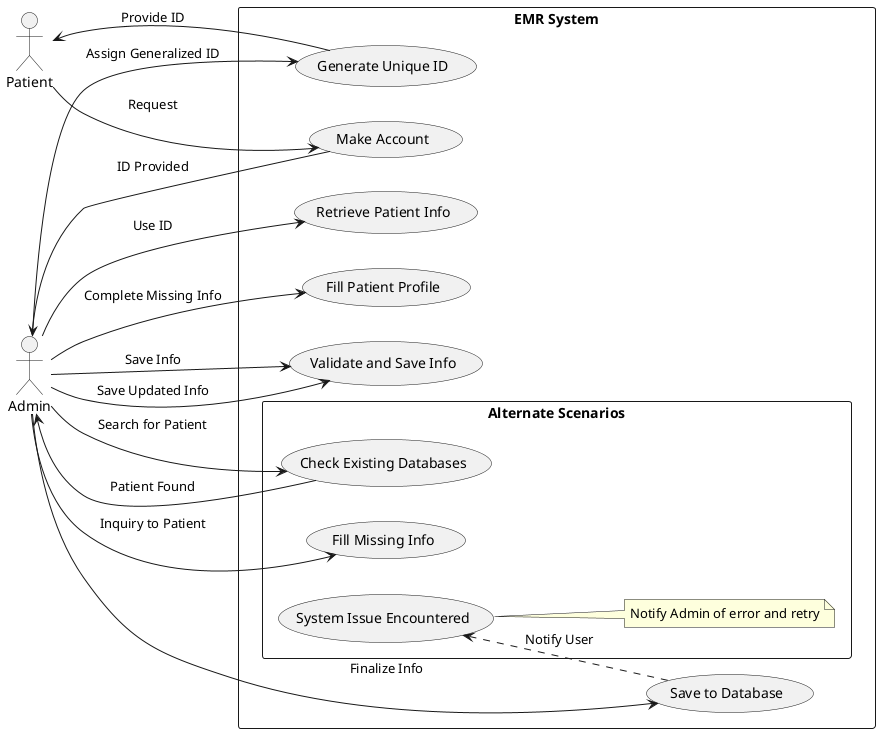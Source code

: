 @startuml
left to right direction
actor Patient
actor Admin

rectangle "EMR System" {
    Patient --> (Make Account) : Request
    (Make Account) --> Admin : ID Provided

    Admin --> (Retrieve Patient Info) : Use ID
    Admin --> (Fill Patient Profile) : Complete Missing Info
    Admin --> (Validate and Save Info) : Save Info
    Admin --> (Save to Database) : Finalize Info
    Admin --> (Generate Unique ID) : Assign Generalized ID
    (Generate Unique ID) --> Patient : Provide ID

    rectangle "Alternate Scenarios" {
        Admin --> (Check Existing Databases) : Search for Patient
        (Check Existing Databases) --> Admin : Patient Found
        Admin --> (Fill Missing Info) : Inquiry to Patient
        Admin --> (Validate and Save Info) : Save Updated Info

        (System Issue Encountered) <.. (Save to Database) : Notify User
        note right of (System Issue Encountered)
          Notify Admin of error and retry
        end note
    }
}
@enduml
